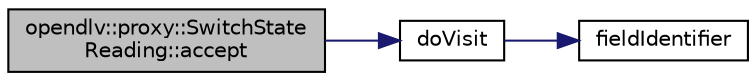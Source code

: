 digraph "opendlv::proxy::SwitchStateReading::accept"
{
 // LATEX_PDF_SIZE
  edge [fontname="Helvetica",fontsize="10",labelfontname="Helvetica",labelfontsize="10"];
  node [fontname="Helvetica",fontsize="10",shape=record];
  rankdir="LR";
  Node1 [label="opendlv::proxy::SwitchState\lReading::accept",height=0.2,width=0.4,color="black", fillcolor="grey75", style="filled", fontcolor="black",tooltip=" "];
  Node1 -> Node2 [color="midnightblue",fontsize="10",style="solid",fontname="Helvetica"];
  Node2 [label="doVisit",height=0.2,width=0.4,color="black", fillcolor="white", style="filled",URL="$opendlv-standard-message-set_8hpp.html#a51df6099bbb5cf8ad95fc798d3010b4c",tooltip=" "];
  Node2 -> Node3 [color="midnightblue",fontsize="10",style="solid",fontname="Helvetica"];
  Node3 [label="fieldIdentifier",height=0.2,width=0.4,color="black", fillcolor="white", style="filled",URL="$cluon-complete_8hpp.html#afab98cfce6f426b1a7deea4ca827a245",tooltip=" "];
}
